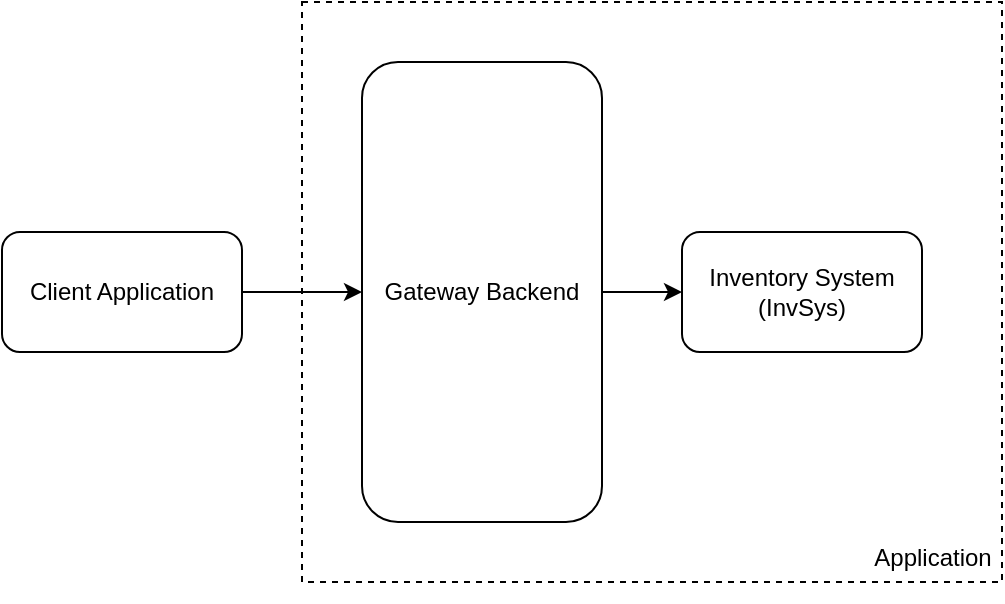 <mxfile version="12.4.8" type="device"><diagram id="c_VP3XroerLLkUGm_4Q5" name="Page-1"><mxGraphModel dx="946" dy="651" grid="1" gridSize="10" guides="1" tooltips="1" connect="1" arrows="1" fold="1" page="1" pageScale="1" pageWidth="1169" pageHeight="1654" math="0" shadow="0"><root><mxCell id="0"/><mxCell id="1" parent="0"/><mxCell id="4gXndJjO8BGRVB_6poNK-9" value="" style="rounded=1;whiteSpace=wrap;html=1;fillColor=none;dashed=1;arcSize=0;glass=0;shadow=0;" vertex="1" parent="1"><mxGeometry x="290" y="90" width="350" height="290" as="geometry"/></mxCell><mxCell id="4gXndJjO8BGRVB_6poNK-7" value="" style="edgeStyle=orthogonalEdgeStyle;rounded=0;orthogonalLoop=1;jettySize=auto;html=1;entryX=0;entryY=0.5;entryDx=0;entryDy=0;" edge="1" parent="1" source="4gXndJjO8BGRVB_6poNK-1" target="4gXndJjO8BGRVB_6poNK-2"><mxGeometry relative="1" as="geometry"><mxPoint x="520" y="235" as="targetPoint"/></mxGeometry></mxCell><mxCell id="4gXndJjO8BGRVB_6poNK-1" value="Gateway Backend" style="rounded=1;whiteSpace=wrap;html=1;" vertex="1" parent="1"><mxGeometry x="320" y="120" width="120" height="230" as="geometry"/></mxCell><mxCell id="4gXndJjO8BGRVB_6poNK-2" value="Inventory System (InvSys)" style="rounded=1;whiteSpace=wrap;html=1;" vertex="1" parent="1"><mxGeometry x="480" y="205" width="120" height="60" as="geometry"/></mxCell><mxCell id="4gXndJjO8BGRVB_6poNK-5" value="" style="edgeStyle=orthogonalEdgeStyle;rounded=0;orthogonalLoop=1;jettySize=auto;html=1;" edge="1" parent="1" source="4gXndJjO8BGRVB_6poNK-4" target="4gXndJjO8BGRVB_6poNK-1"><mxGeometry relative="1" as="geometry"/></mxCell><mxCell id="4gXndJjO8BGRVB_6poNK-4" value="Client Application" style="rounded=1;whiteSpace=wrap;html=1;" vertex="1" parent="1"><mxGeometry x="140" y="205" width="120" height="60" as="geometry"/></mxCell><mxCell id="4gXndJjO8BGRVB_6poNK-10" value="&lt;div&gt;Application&lt;/div&gt;&lt;div&gt;&lt;br&gt;&lt;/div&gt;" style="text;html=1;align=center;verticalAlign=middle;resizable=0;points=[];autosize=1;" vertex="1" parent="1"><mxGeometry x="570" y="360" width="70" height="30" as="geometry"/></mxCell></root></mxGraphModel></diagram></mxfile>